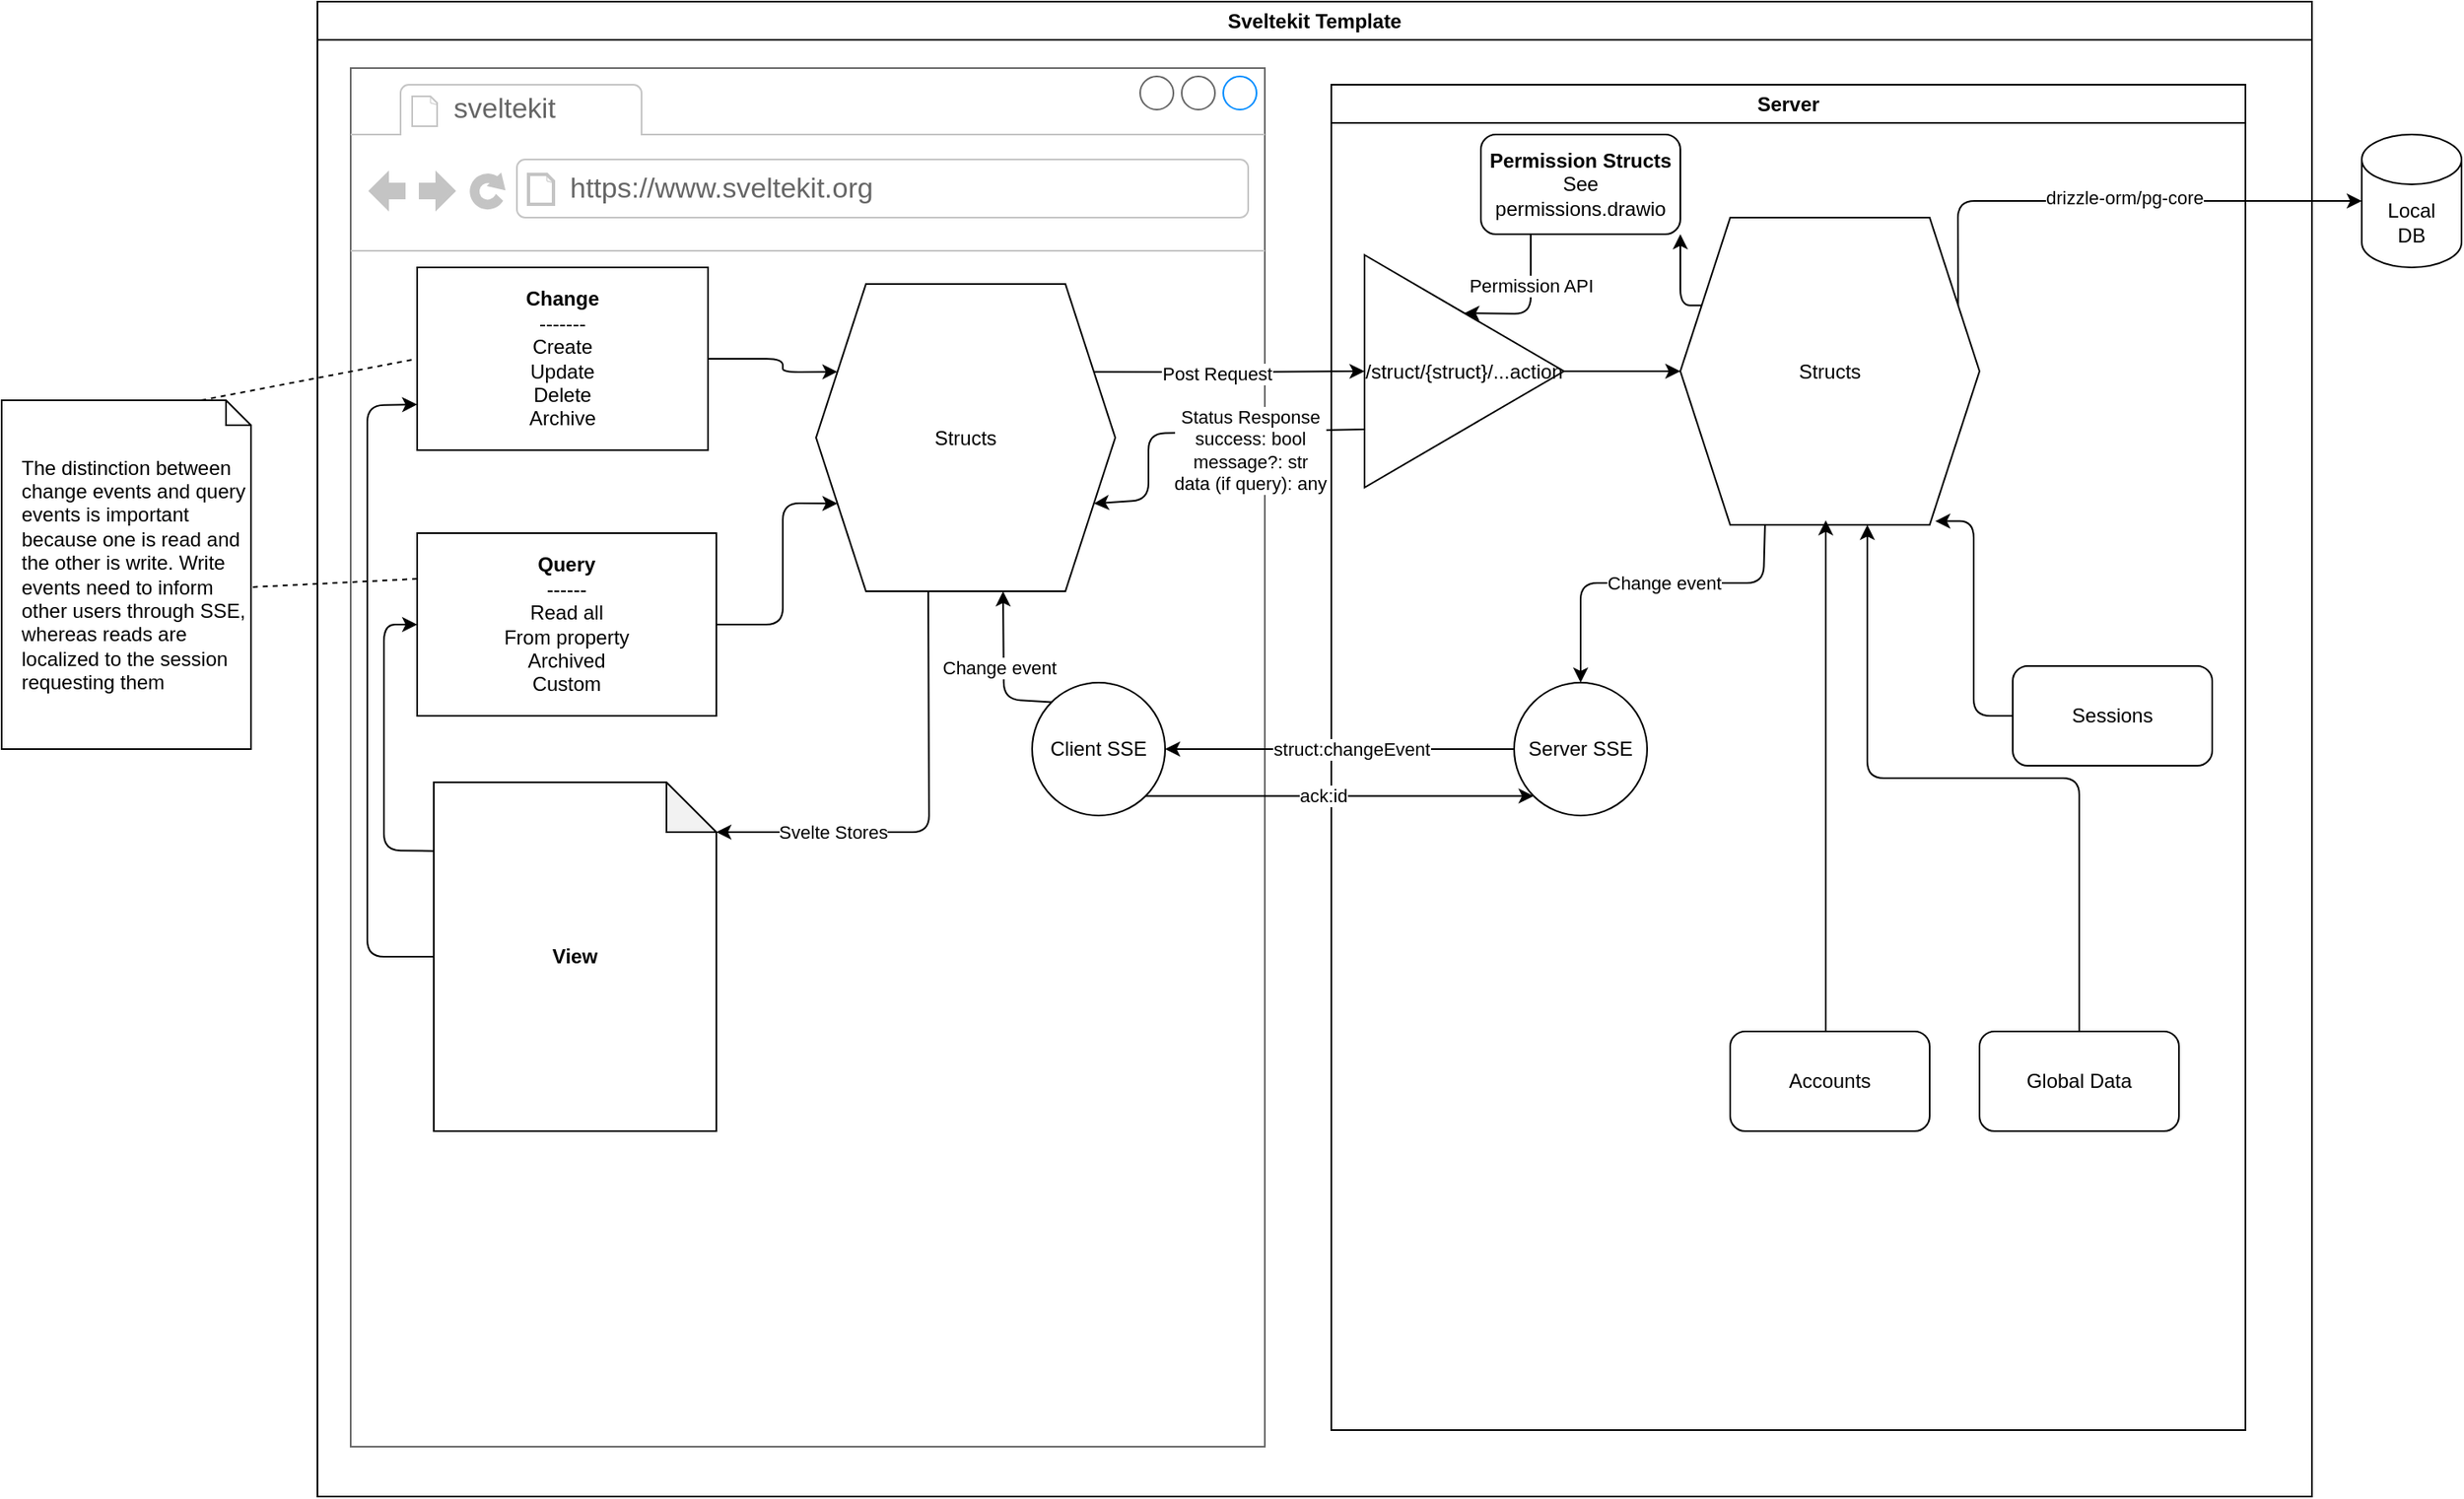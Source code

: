 <mxfile>
    <diagram id="YwuZfxJtIw0wDTcrG3jY" name="Page-1">
        <mxGraphModel dx="2193" dy="914" grid="1" gridSize="10" guides="1" tooltips="1" connect="1" arrows="1" fold="1" page="1" pageScale="1" pageWidth="850" pageHeight="1100" math="0" shadow="0">
            <root>
                <mxCell id="0"/>
                <mxCell id="1" parent="0"/>
                <mxCell id="2" value="Sveltekit Template" style="swimlane;whiteSpace=wrap;html=1;" parent="1" vertex="1">
                    <mxGeometry x="-630" y="80" width="1200" height="900" as="geometry"/>
                </mxCell>
                <mxCell id="53" value="" style="strokeWidth=1;shadow=0;dashed=0;align=center;html=1;shape=mxgraph.mockup.containers.browserWindow;rSize=0;strokeColor=#666666;strokeColor2=#008cff;strokeColor3=#c4c4c4;mainText=,;recursiveResize=0;" parent="2" vertex="1">
                    <mxGeometry x="20" y="40" width="550" height="830" as="geometry"/>
                </mxCell>
                <mxCell id="54" value="sveltekit" style="strokeWidth=1;shadow=0;dashed=0;align=center;html=1;shape=mxgraph.mockup.containers.anchor;fontSize=17;fontColor=#666666;align=left;" parent="53" vertex="1">
                    <mxGeometry x="60" y="12" width="110" height="26" as="geometry"/>
                </mxCell>
                <mxCell id="55" value="https://www.sveltekit.org" style="strokeWidth=1;shadow=0;dashed=0;align=center;html=1;shape=mxgraph.mockup.containers.anchor;rSize=0;fontSize=17;fontColor=#666666;align=left;" parent="53" vertex="1">
                    <mxGeometry x="130" y="60" width="250" height="26" as="geometry"/>
                </mxCell>
                <mxCell id="17" value="&lt;b&gt;Change&lt;/b&gt;&lt;br&gt;-------&lt;br&gt;Create&lt;br&gt;Update&lt;br&gt;Delete&lt;br&gt;Archive" style="rounded=0;whiteSpace=wrap;html=1;" parent="53" vertex="1">
                    <mxGeometry x="40" y="120" width="175" height="110" as="geometry"/>
                </mxCell>
                <mxCell id="35" value="&lt;b&gt;Query&lt;/b&gt;&lt;br&gt;------&lt;br&gt;Read all&lt;br&gt;From property&lt;br&gt;Archived&lt;div&gt;Custom&lt;/div&gt;" style="rounded=0;whiteSpace=wrap;html=1;" parent="53" vertex="1">
                    <mxGeometry x="40" y="280" width="180" height="110" as="geometry"/>
                </mxCell>
                <mxCell id="61" style="edgeStyle=none;html=1;entryX=0;entryY=0;entryDx=170;entryDy=30;entryPerimeter=0;exitX=0.375;exitY=1;exitDx=0;exitDy=0;" parent="53" source="18" target="59" edge="1">
                    <mxGeometry relative="1" as="geometry">
                        <Array as="points">
                            <mxPoint x="348" y="460"/>
                            <mxPoint x="280" y="460"/>
                        </Array>
                    </mxGeometry>
                </mxCell>
                <mxCell id="62" value="Svelte Stores" style="edgeLabel;html=1;align=center;verticalAlign=middle;resizable=0;points=[];" parent="61" vertex="1" connectable="0">
                    <mxGeometry x="0.1" y="3" relative="1" as="geometry">
                        <mxPoint x="-53" y="-3" as="offset"/>
                    </mxGeometry>
                </mxCell>
                <mxCell id="18" value="Structs" style="shape=hexagon;perimeter=hexagonPerimeter2;whiteSpace=wrap;html=1;fixedSize=1;size=30;" parent="53" vertex="1">
                    <mxGeometry x="280" y="130" width="180" height="185" as="geometry"/>
                </mxCell>
                <mxCell id="36" style="edgeStyle=none;html=1;exitX=1;exitY=0.5;exitDx=0;exitDy=0;entryX=0;entryY=0.75;entryDx=0;entryDy=0;" parent="53" source="35" target="18" edge="1">
                    <mxGeometry relative="1" as="geometry">
                        <Array as="points">
                            <mxPoint x="260" y="335"/>
                            <mxPoint x="260" y="262"/>
                        </Array>
                    </mxGeometry>
                </mxCell>
                <mxCell id="24" style="edgeStyle=none;html=1;exitX=1;exitY=0.5;exitDx=0;exitDy=0;entryX=0;entryY=0.25;entryDx=0;entryDy=0;" parent="53" source="17" target="18" edge="1">
                    <mxGeometry relative="1" as="geometry">
                        <Array as="points">
                            <mxPoint x="260" y="175"/>
                            <mxPoint x="260" y="183"/>
                        </Array>
                    </mxGeometry>
                </mxCell>
                <mxCell id="39" value="Client SSE" style="ellipse;whiteSpace=wrap;html=1;aspect=fixed;" parent="53" vertex="1">
                    <mxGeometry x="410" y="370" width="80" height="80" as="geometry"/>
                </mxCell>
                <mxCell id="43" style="edgeStyle=none;html=1;exitX=0;exitY=0;exitDx=0;exitDy=0;entryX=0.625;entryY=1;entryDx=0;entryDy=0;" parent="53" source="39" target="18" edge="1">
                    <mxGeometry relative="1" as="geometry">
                        <mxPoint x="348" y="315" as="targetPoint"/>
                        <Array as="points">
                            <mxPoint x="393" y="380"/>
                        </Array>
                    </mxGeometry>
                </mxCell>
                <mxCell id="46" value="Change event" style="edgeLabel;html=1;align=center;verticalAlign=middle;resizable=0;points=[];" parent="43" vertex="1" connectable="0">
                    <mxGeometry x="-0.142" y="-2" relative="1" as="geometry">
                        <mxPoint x="-5" y="-8" as="offset"/>
                    </mxGeometry>
                </mxCell>
                <mxCell id="76" style="edgeStyle=none;html=1;exitX=0;exitY=0.5;exitDx=0;exitDy=0;exitPerimeter=0;entryX=0;entryY=0.75;entryDx=0;entryDy=0;" parent="53" source="59" target="17" edge="1">
                    <mxGeometry relative="1" as="geometry">
                        <Array as="points">
                            <mxPoint x="10" y="535"/>
                            <mxPoint x="10" y="203"/>
                        </Array>
                    </mxGeometry>
                </mxCell>
                <mxCell id="77" style="edgeStyle=none;html=1;exitX=-0.001;exitY=0.197;exitDx=0;exitDy=0;exitPerimeter=0;entryX=0;entryY=0.5;entryDx=0;entryDy=0;" parent="53" source="59" target="35" edge="1">
                    <mxGeometry relative="1" as="geometry">
                        <Array as="points">
                            <mxPoint x="20" y="471"/>
                            <mxPoint x="20" y="335"/>
                        </Array>
                    </mxGeometry>
                </mxCell>
                <mxCell id="59" value="&lt;b&gt;View&lt;/b&gt;" style="shape=note;whiteSpace=wrap;html=1;backgroundOutline=1;darkOpacity=0.05;" parent="53" vertex="1">
                    <mxGeometry x="50" y="430" width="170" height="210" as="geometry"/>
                </mxCell>
                <mxCell id="6" value="Server" style="swimlane;whiteSpace=wrap;html=1;" parent="2" vertex="1">
                    <mxGeometry x="610" y="50" width="550" height="810" as="geometry"/>
                </mxCell>
                <mxCell id="41" style="edgeStyle=none;html=1;exitX=0.283;exitY=1.001;exitDx=0;exitDy=0;exitPerimeter=0;" parent="6" source="19" target="40" edge="1">
                    <mxGeometry relative="1" as="geometry">
                        <Array as="points">
                            <mxPoint x="260" y="300"/>
                            <mxPoint x="150" y="300"/>
                        </Array>
                    </mxGeometry>
                </mxCell>
                <mxCell id="44" value="Change event" style="edgeLabel;html=1;align=center;verticalAlign=middle;resizable=0;points=[];" parent="41" vertex="1" connectable="0">
                    <mxGeometry x="0.141" relative="1" as="geometry">
                        <mxPoint x="22" as="offset"/>
                    </mxGeometry>
                </mxCell>
                <mxCell id="72" style="edgeStyle=none;html=1;exitX=0;exitY=0.25;exitDx=0;exitDy=0;entryX=1;entryY=1;entryDx=0;entryDy=0;" parent="6" source="19" target="68" edge="1">
                    <mxGeometry relative="1" as="geometry">
                        <Array as="points">
                            <mxPoint x="210" y="133"/>
                        </Array>
                    </mxGeometry>
                </mxCell>
                <mxCell id="19" value="Structs" style="shape=hexagon;perimeter=hexagonPerimeter2;whiteSpace=wrap;html=1;fixedSize=1;size=30;" parent="6" vertex="1">
                    <mxGeometry x="210" y="80" width="180" height="185" as="geometry"/>
                </mxCell>
                <mxCell id="40" value="Server SSE" style="ellipse;whiteSpace=wrap;html=1;aspect=fixed;" parent="6" vertex="1">
                    <mxGeometry x="110" y="360" width="80" height="80" as="geometry"/>
                </mxCell>
                <mxCell id="67" style="edgeStyle=none;html=1;exitX=1;exitY=0.5;exitDx=0;exitDy=0;entryX=0;entryY=0.5;entryDx=0;entryDy=0;" parent="6" source="63" target="19" edge="1">
                    <mxGeometry relative="1" as="geometry"/>
                </mxCell>
                <mxCell id="63" value="/struct/{struct}/...action" style="triangle;whiteSpace=wrap;html=1;" parent="6" vertex="1">
                    <mxGeometry x="20" y="102.5" width="120" height="140" as="geometry"/>
                </mxCell>
                <mxCell id="68" value="&lt;b&gt;Permission Structs&lt;/b&gt;&lt;br&gt;See permissions.drawio" style="rounded=1;whiteSpace=wrap;html=1;" parent="6" vertex="1">
                    <mxGeometry x="90" y="30" width="120" height="60" as="geometry"/>
                </mxCell>
                <mxCell id="73" style="edgeStyle=none;html=1;exitX=0.25;exitY=1;exitDx=0;exitDy=0;entryX=0.5;entryY=0;entryDx=0;entryDy=0;" parent="6" source="68" target="63" edge="1">
                    <mxGeometry relative="1" as="geometry">
                        <Array as="points">
                            <mxPoint x="120" y="138"/>
                        </Array>
                    </mxGeometry>
                </mxCell>
                <mxCell id="74" value="Permission API" style="edgeLabel;html=1;align=center;verticalAlign=middle;resizable=0;points=[];" parent="73" vertex="1" connectable="0">
                    <mxGeometry x="0.009" relative="1" as="geometry">
                        <mxPoint y="-14" as="offset"/>
                    </mxGeometry>
                </mxCell>
                <mxCell id="120" style="edgeStyle=elbowEdgeStyle;html=1;entryX=0.852;entryY=0.988;entryDx=0;entryDy=0;entryPerimeter=0;" parent="6" source="116" target="19" edge="1">
                    <mxGeometry relative="1" as="geometry"/>
                </mxCell>
                <mxCell id="116" value="Sessions" style="rounded=1;whiteSpace=wrap;html=1;" parent="6" vertex="1">
                    <mxGeometry x="410" y="350" width="120" height="60" as="geometry"/>
                </mxCell>
                <mxCell id="122" style="edgeStyle=elbowEdgeStyle;html=1;entryX=0.486;entryY=0.985;entryDx=0;entryDy=0;entryPerimeter=0;" parent="6" source="117" target="19" edge="1">
                    <mxGeometry relative="1" as="geometry"/>
                </mxCell>
                <mxCell id="117" value="Accounts" style="rounded=1;whiteSpace=wrap;html=1;" parent="6" vertex="1">
                    <mxGeometry x="240" y="570" width="120" height="60" as="geometry"/>
                </mxCell>
                <mxCell id="121" style="edgeStyle=elbowEdgeStyle;html=1;entryX=0.625;entryY=1;entryDx=0;entryDy=0;" parent="6" source="119" target="19" edge="1">
                    <mxGeometry relative="1" as="geometry"/>
                </mxCell>
                <mxCell id="119" value="Global Data" style="rounded=1;whiteSpace=wrap;html=1;" parent="6" vertex="1">
                    <mxGeometry x="390" y="570" width="120" height="60" as="geometry"/>
                </mxCell>
                <mxCell id="42" style="edgeStyle=none;html=1;exitX=0;exitY=0.5;exitDx=0;exitDy=0;" parent="2" source="40" target="39" edge="1">
                    <mxGeometry relative="1" as="geometry"/>
                </mxCell>
                <mxCell id="45" value="struct:changeEvent" style="edgeLabel;html=1;align=center;verticalAlign=middle;resizable=0;points=[];" parent="42" vertex="1" connectable="0">
                    <mxGeometry x="-0.064" relative="1" as="geometry">
                        <mxPoint as="offset"/>
                    </mxGeometry>
                </mxCell>
                <mxCell id="64" style="edgeStyle=none;html=1;exitX=1;exitY=0.25;exitDx=0;exitDy=0;entryX=0;entryY=0.5;entryDx=0;entryDy=0;" parent="2" source="18" target="63" edge="1">
                    <mxGeometry relative="1" as="geometry">
                        <Array as="points">
                            <mxPoint x="550" y="223"/>
                        </Array>
                    </mxGeometry>
                </mxCell>
                <mxCell id="66" value="Post Request" style="edgeLabel;html=1;align=center;verticalAlign=middle;resizable=0;points=[];" parent="64" vertex="1" connectable="0">
                    <mxGeometry x="-0.092" y="-1" relative="1" as="geometry">
                        <mxPoint as="offset"/>
                    </mxGeometry>
                </mxCell>
                <mxCell id="78" style="edgeStyle=none;html=1;exitX=0;exitY=0.75;exitDx=0;exitDy=0;entryX=1;entryY=0.75;entryDx=0;entryDy=0;" parent="2" source="63" target="18" edge="1">
                    <mxGeometry relative="1" as="geometry">
                        <Array as="points">
                            <mxPoint x="500" y="260"/>
                            <mxPoint x="500" y="300"/>
                        </Array>
                    </mxGeometry>
                </mxCell>
                <mxCell id="79" value="Status Response&lt;br&gt;success: bool&lt;br&gt;message?: str&lt;br&gt;data (if query): any" style="edgeLabel;html=1;align=center;verticalAlign=middle;resizable=0;points=[];" parent="78" vertex="1" connectable="0">
                    <mxGeometry x="0.169" y="2" relative="1" as="geometry">
                        <mxPoint x="49" y="8" as="offset"/>
                    </mxGeometry>
                </mxCell>
                <mxCell id="110" style="edgeStyle=elbowEdgeStyle;html=1;exitX=1;exitY=1;exitDx=0;exitDy=0;entryX=0;entryY=1;entryDx=0;entryDy=0;" parent="2" source="39" target="40" edge="1">
                    <mxGeometry relative="1" as="geometry"/>
                </mxCell>
                <mxCell id="111" value="ack:id" style="edgeLabel;html=1;align=center;verticalAlign=middle;resizable=0;points=[];" parent="110" vertex="1" connectable="0">
                    <mxGeometry x="-0.221" y="1" relative="1" as="geometry">
                        <mxPoint x="15" as="offset"/>
                    </mxGeometry>
                </mxCell>
                <mxCell id="20" value="Local&lt;br&gt;DB" style="shape=cylinder3;whiteSpace=wrap;html=1;boundedLbl=1;backgroundOutline=1;size=15;" parent="1" vertex="1">
                    <mxGeometry x="600" y="160" width="60" height="80" as="geometry"/>
                </mxCell>
                <mxCell id="21" style="edgeStyle=none;html=1;exitX=1;exitY=0.25;exitDx=0;exitDy=0;entryX=0;entryY=0.5;entryDx=0;entryDy=0;entryPerimeter=0;" parent="1" source="19" target="20" edge="1">
                    <mxGeometry relative="1" as="geometry">
                        <mxPoint x="600" y="215" as="targetPoint"/>
                        <Array as="points">
                            <mxPoint x="357" y="200"/>
                        </Array>
                    </mxGeometry>
                </mxCell>
                <mxCell id="22" value="drizzle-orm/pg-core" style="edgeLabel;html=1;align=center;verticalAlign=middle;resizable=0;points=[];" parent="21" vertex="1" connectable="0">
                    <mxGeometry x="-0.168" y="-5" relative="1" as="geometry">
                        <mxPoint x="36" y="-7" as="offset"/>
                    </mxGeometry>
                </mxCell>
                <mxCell id="128" value="The distinction between change events and query events is important because one is read and the other is write. Write events need to inform other users through SSE, whereas reads are localized to the session requesting them" style="shape=note;size=15;align=left;spacingLeft=10;html=1;whiteSpace=wrap;" parent="1" vertex="1">
                    <mxGeometry x="-820" y="320" width="150" height="210" as="geometry"/>
                </mxCell>
                <mxCell id="130" value="" style="edgeStyle=none;endArrow=none;exitX=0.8;exitY=0;dashed=1;html=1;entryX=0;entryY=0.5;entryDx=0;entryDy=0;" parent="1" source="128" target="17" edge="1">
                    <mxGeometry x="1" relative="1" as="geometry">
                        <mxPoint x="-640" y="280" as="targetPoint"/>
                    </mxGeometry>
                </mxCell>
                <mxCell id="132" value="" style="endArrow=none;dashed=1;html=1;entryX=0;entryY=0;entryDx=150;entryDy=112.5;entryPerimeter=0;exitX=0;exitY=0.25;exitDx=0;exitDy=0;" parent="1" source="35" target="128" edge="1">
                    <mxGeometry width="50" height="50" relative="1" as="geometry">
                        <mxPoint x="-700" y="610" as="sourcePoint"/>
                        <mxPoint x="-650" y="560" as="targetPoint"/>
                    </mxGeometry>
                </mxCell>
            </root>
        </mxGraphModel>
    </diagram>
</mxfile>